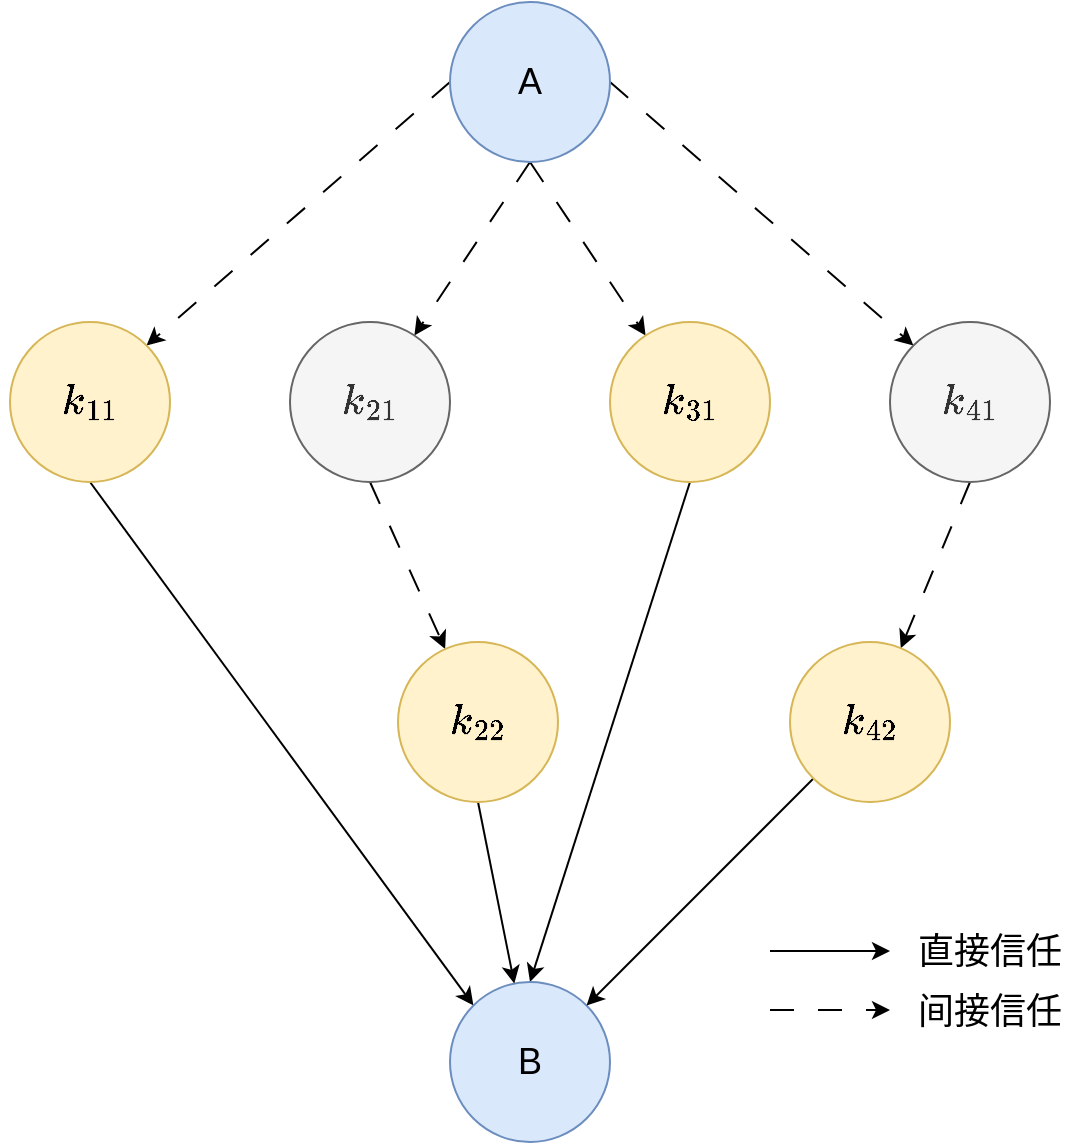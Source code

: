 <mxfile version="21.3.2" type="github">
  <diagram name="第 1 页" id="Qb4k8GEXQSuuynJWTsJw">
    <mxGraphModel dx="1434" dy="788" grid="1" gridSize="10" guides="1" tooltips="1" connect="1" arrows="1" fold="1" page="1" pageScale="1" pageWidth="827" pageHeight="1169" math="1" shadow="0">
      <root>
        <mxCell id="0" />
        <mxCell id="1" parent="0" />
        <mxCell id="cO3do4uqvuR1OUD0Ebkf-10" style="rounded=0;orthogonalLoop=1;jettySize=auto;html=1;exitX=0;exitY=0.5;exitDx=0;exitDy=0;entryX=1;entryY=0;entryDx=0;entryDy=0;dashed=1;dashPattern=12 12;" parent="1" source="cO3do4uqvuR1OUD0Ebkf-1" target="cO3do4uqvuR1OUD0Ebkf-2" edge="1">
          <mxGeometry relative="1" as="geometry" />
        </mxCell>
        <mxCell id="cO3do4uqvuR1OUD0Ebkf-11" style="rounded=0;orthogonalLoop=1;jettySize=auto;html=1;exitX=0.5;exitY=1;exitDx=0;exitDy=0;dashed=1;dashPattern=12 12;" parent="1" source="cO3do4uqvuR1OUD0Ebkf-1" target="cO3do4uqvuR1OUD0Ebkf-3" edge="1">
          <mxGeometry relative="1" as="geometry" />
        </mxCell>
        <mxCell id="cO3do4uqvuR1OUD0Ebkf-12" style="rounded=0;orthogonalLoop=1;jettySize=auto;html=1;exitX=0.5;exitY=1;exitDx=0;exitDy=0;dashed=1;dashPattern=12 12;" parent="1" source="cO3do4uqvuR1OUD0Ebkf-1" target="cO3do4uqvuR1OUD0Ebkf-4" edge="1">
          <mxGeometry relative="1" as="geometry" />
        </mxCell>
        <mxCell id="cO3do4uqvuR1OUD0Ebkf-13" style="rounded=0;orthogonalLoop=1;jettySize=auto;html=1;exitX=1;exitY=0.5;exitDx=0;exitDy=0;entryX=0;entryY=0;entryDx=0;entryDy=0;dashed=1;dashPattern=12 12;" parent="1" source="cO3do4uqvuR1OUD0Ebkf-1" target="cO3do4uqvuR1OUD0Ebkf-5" edge="1">
          <mxGeometry relative="1" as="geometry" />
        </mxCell>
        <mxCell id="cO3do4uqvuR1OUD0Ebkf-1" value="&lt;font style=&quot;font-size: 18px;&quot;&gt;A&lt;/font&gt;" style="ellipse;whiteSpace=wrap;html=1;aspect=fixed;fillColor=#dae8fc;strokeColor=#6c8ebf;" parent="1" vertex="1">
          <mxGeometry x="360" y="80" width="80" height="80" as="geometry" />
        </mxCell>
        <mxCell id="cO3do4uqvuR1OUD0Ebkf-15" style="rounded=0;orthogonalLoop=1;jettySize=auto;html=1;exitX=0.5;exitY=1;exitDx=0;exitDy=0;entryX=0;entryY=0;entryDx=0;entryDy=0;" parent="1" source="cO3do4uqvuR1OUD0Ebkf-2" target="cO3do4uqvuR1OUD0Ebkf-6" edge="1">
          <mxGeometry relative="1" as="geometry" />
        </mxCell>
        <mxCell id="cO3do4uqvuR1OUD0Ebkf-2" value="&lt;font style=&quot;font-size: 18px;&quot;&gt;$$k_{11}$$&lt;/font&gt;" style="ellipse;whiteSpace=wrap;html=1;aspect=fixed;fillColor=#fff2cc;strokeColor=#d6b656;" parent="1" vertex="1">
          <mxGeometry x="140" y="240" width="80" height="80" as="geometry" />
        </mxCell>
        <mxCell id="cO3do4uqvuR1OUD0Ebkf-14" style="rounded=0;orthogonalLoop=1;jettySize=auto;html=1;exitX=0.5;exitY=1;exitDx=0;exitDy=0;dashed=1;dashPattern=12 12;" parent="1" source="cO3do4uqvuR1OUD0Ebkf-3" target="cO3do4uqvuR1OUD0Ebkf-7" edge="1">
          <mxGeometry relative="1" as="geometry" />
        </mxCell>
        <mxCell id="cO3do4uqvuR1OUD0Ebkf-3" value="&lt;font style=&quot;font-size: 18px;&quot;&gt;$$k_{21}$$&lt;/font&gt;" style="ellipse;whiteSpace=wrap;html=1;aspect=fixed;fillColor=#f5f5f5;fontColor=#333333;strokeColor=#666666;" parent="1" vertex="1">
          <mxGeometry x="280" y="240" width="80" height="80" as="geometry" />
        </mxCell>
        <mxCell id="cO3do4uqvuR1OUD0Ebkf-17" style="rounded=0;orthogonalLoop=1;jettySize=auto;html=1;exitX=0.5;exitY=1;exitDx=0;exitDy=0;entryX=0.5;entryY=0;entryDx=0;entryDy=0;" parent="1" source="cO3do4uqvuR1OUD0Ebkf-4" target="cO3do4uqvuR1OUD0Ebkf-6" edge="1">
          <mxGeometry relative="1" as="geometry" />
        </mxCell>
        <mxCell id="cO3do4uqvuR1OUD0Ebkf-4" value="&lt;font style=&quot;font-size: 18px;&quot;&gt;$$k_{31}$$&lt;/font&gt;" style="ellipse;whiteSpace=wrap;html=1;aspect=fixed;fillColor=#fff2cc;strokeColor=#d6b656;" parent="1" vertex="1">
          <mxGeometry x="440" y="240" width="80" height="80" as="geometry" />
        </mxCell>
        <mxCell id="cO3do4uqvuR1OUD0Ebkf-18" style="rounded=0;orthogonalLoop=1;jettySize=auto;html=1;exitX=0.5;exitY=1;exitDx=0;exitDy=0;dashed=1;dashPattern=12 12;" parent="1" source="cO3do4uqvuR1OUD0Ebkf-5" target="cO3do4uqvuR1OUD0Ebkf-8" edge="1">
          <mxGeometry relative="1" as="geometry" />
        </mxCell>
        <mxCell id="cO3do4uqvuR1OUD0Ebkf-5" value="&lt;font style=&quot;font-size: 18px;&quot;&gt;$$k_{41}$$&lt;/font&gt;" style="ellipse;whiteSpace=wrap;html=1;aspect=fixed;fillColor=#f5f5f5;fontColor=#333333;strokeColor=#666666;" parent="1" vertex="1">
          <mxGeometry x="580" y="240" width="80" height="80" as="geometry" />
        </mxCell>
        <mxCell id="cO3do4uqvuR1OUD0Ebkf-6" value="&lt;font style=&quot;font-size: 18px;&quot;&gt;B&lt;/font&gt;" style="ellipse;whiteSpace=wrap;html=1;aspect=fixed;fillColor=#dae8fc;strokeColor=#6c8ebf;" parent="1" vertex="1">
          <mxGeometry x="360" y="570" width="80" height="80" as="geometry" />
        </mxCell>
        <mxCell id="cO3do4uqvuR1OUD0Ebkf-16" style="rounded=0;orthogonalLoop=1;jettySize=auto;html=1;exitX=0.5;exitY=1;exitDx=0;exitDy=0;" parent="1" source="cO3do4uqvuR1OUD0Ebkf-7" target="cO3do4uqvuR1OUD0Ebkf-6" edge="1">
          <mxGeometry relative="1" as="geometry" />
        </mxCell>
        <mxCell id="cO3do4uqvuR1OUD0Ebkf-7" value="&lt;font style=&quot;font-size: 18px;&quot;&gt;$$k_{22}$$&lt;/font&gt;" style="ellipse;whiteSpace=wrap;html=1;aspect=fixed;fillColor=#fff2cc;strokeColor=#d6b656;" parent="1" vertex="1">
          <mxGeometry x="334" y="400" width="80" height="80" as="geometry" />
        </mxCell>
        <mxCell id="cO3do4uqvuR1OUD0Ebkf-19" style="rounded=0;orthogonalLoop=1;jettySize=auto;html=1;exitX=0;exitY=1;exitDx=0;exitDy=0;entryX=1;entryY=0;entryDx=0;entryDy=0;" parent="1" source="cO3do4uqvuR1OUD0Ebkf-8" target="cO3do4uqvuR1OUD0Ebkf-6" edge="1">
          <mxGeometry relative="1" as="geometry" />
        </mxCell>
        <mxCell id="cO3do4uqvuR1OUD0Ebkf-8" value="&lt;font style=&quot;font-size: 18px;&quot;&gt;$$k_{42}$$&lt;/font&gt;" style="ellipse;whiteSpace=wrap;html=1;aspect=fixed;fillColor=#fff2cc;strokeColor=#d6b656;" parent="1" vertex="1">
          <mxGeometry x="530" y="400" width="80" height="80" as="geometry" />
        </mxCell>
        <mxCell id="cO3do4uqvuR1OUD0Ebkf-20" value="" style="endArrow=classic;html=1;rounded=0;" parent="1" edge="1">
          <mxGeometry width="50" height="50" relative="1" as="geometry">
            <mxPoint x="520" y="554.5" as="sourcePoint" />
            <mxPoint x="580" y="554.5" as="targetPoint" />
          </mxGeometry>
        </mxCell>
        <mxCell id="cO3do4uqvuR1OUD0Ebkf-21" value="&lt;font style=&quot;font-size: 18px;&quot;&gt;直接信任&lt;/font&gt;" style="text;html=1;strokeColor=none;fillColor=none;align=center;verticalAlign=middle;whiteSpace=wrap;rounded=0;" parent="1" vertex="1">
          <mxGeometry x="580" y="540" width="100" height="30" as="geometry" />
        </mxCell>
        <mxCell id="cO3do4uqvuR1OUD0Ebkf-22" value="" style="endArrow=classic;html=1;rounded=0;dashed=1;dashPattern=12 12;" parent="1" edge="1">
          <mxGeometry width="50" height="50" relative="1" as="geometry">
            <mxPoint x="520" y="584" as="sourcePoint" />
            <mxPoint x="580" y="584" as="targetPoint" />
          </mxGeometry>
        </mxCell>
        <mxCell id="cO3do4uqvuR1OUD0Ebkf-24" value="&lt;font style=&quot;font-size: 18px;&quot;&gt;间接信任&lt;/font&gt;" style="text;html=1;strokeColor=none;fillColor=none;align=center;verticalAlign=middle;whiteSpace=wrap;rounded=0;" parent="1" vertex="1">
          <mxGeometry x="585" y="570" width="90" height="30" as="geometry" />
        </mxCell>
      </root>
    </mxGraphModel>
  </diagram>
</mxfile>
